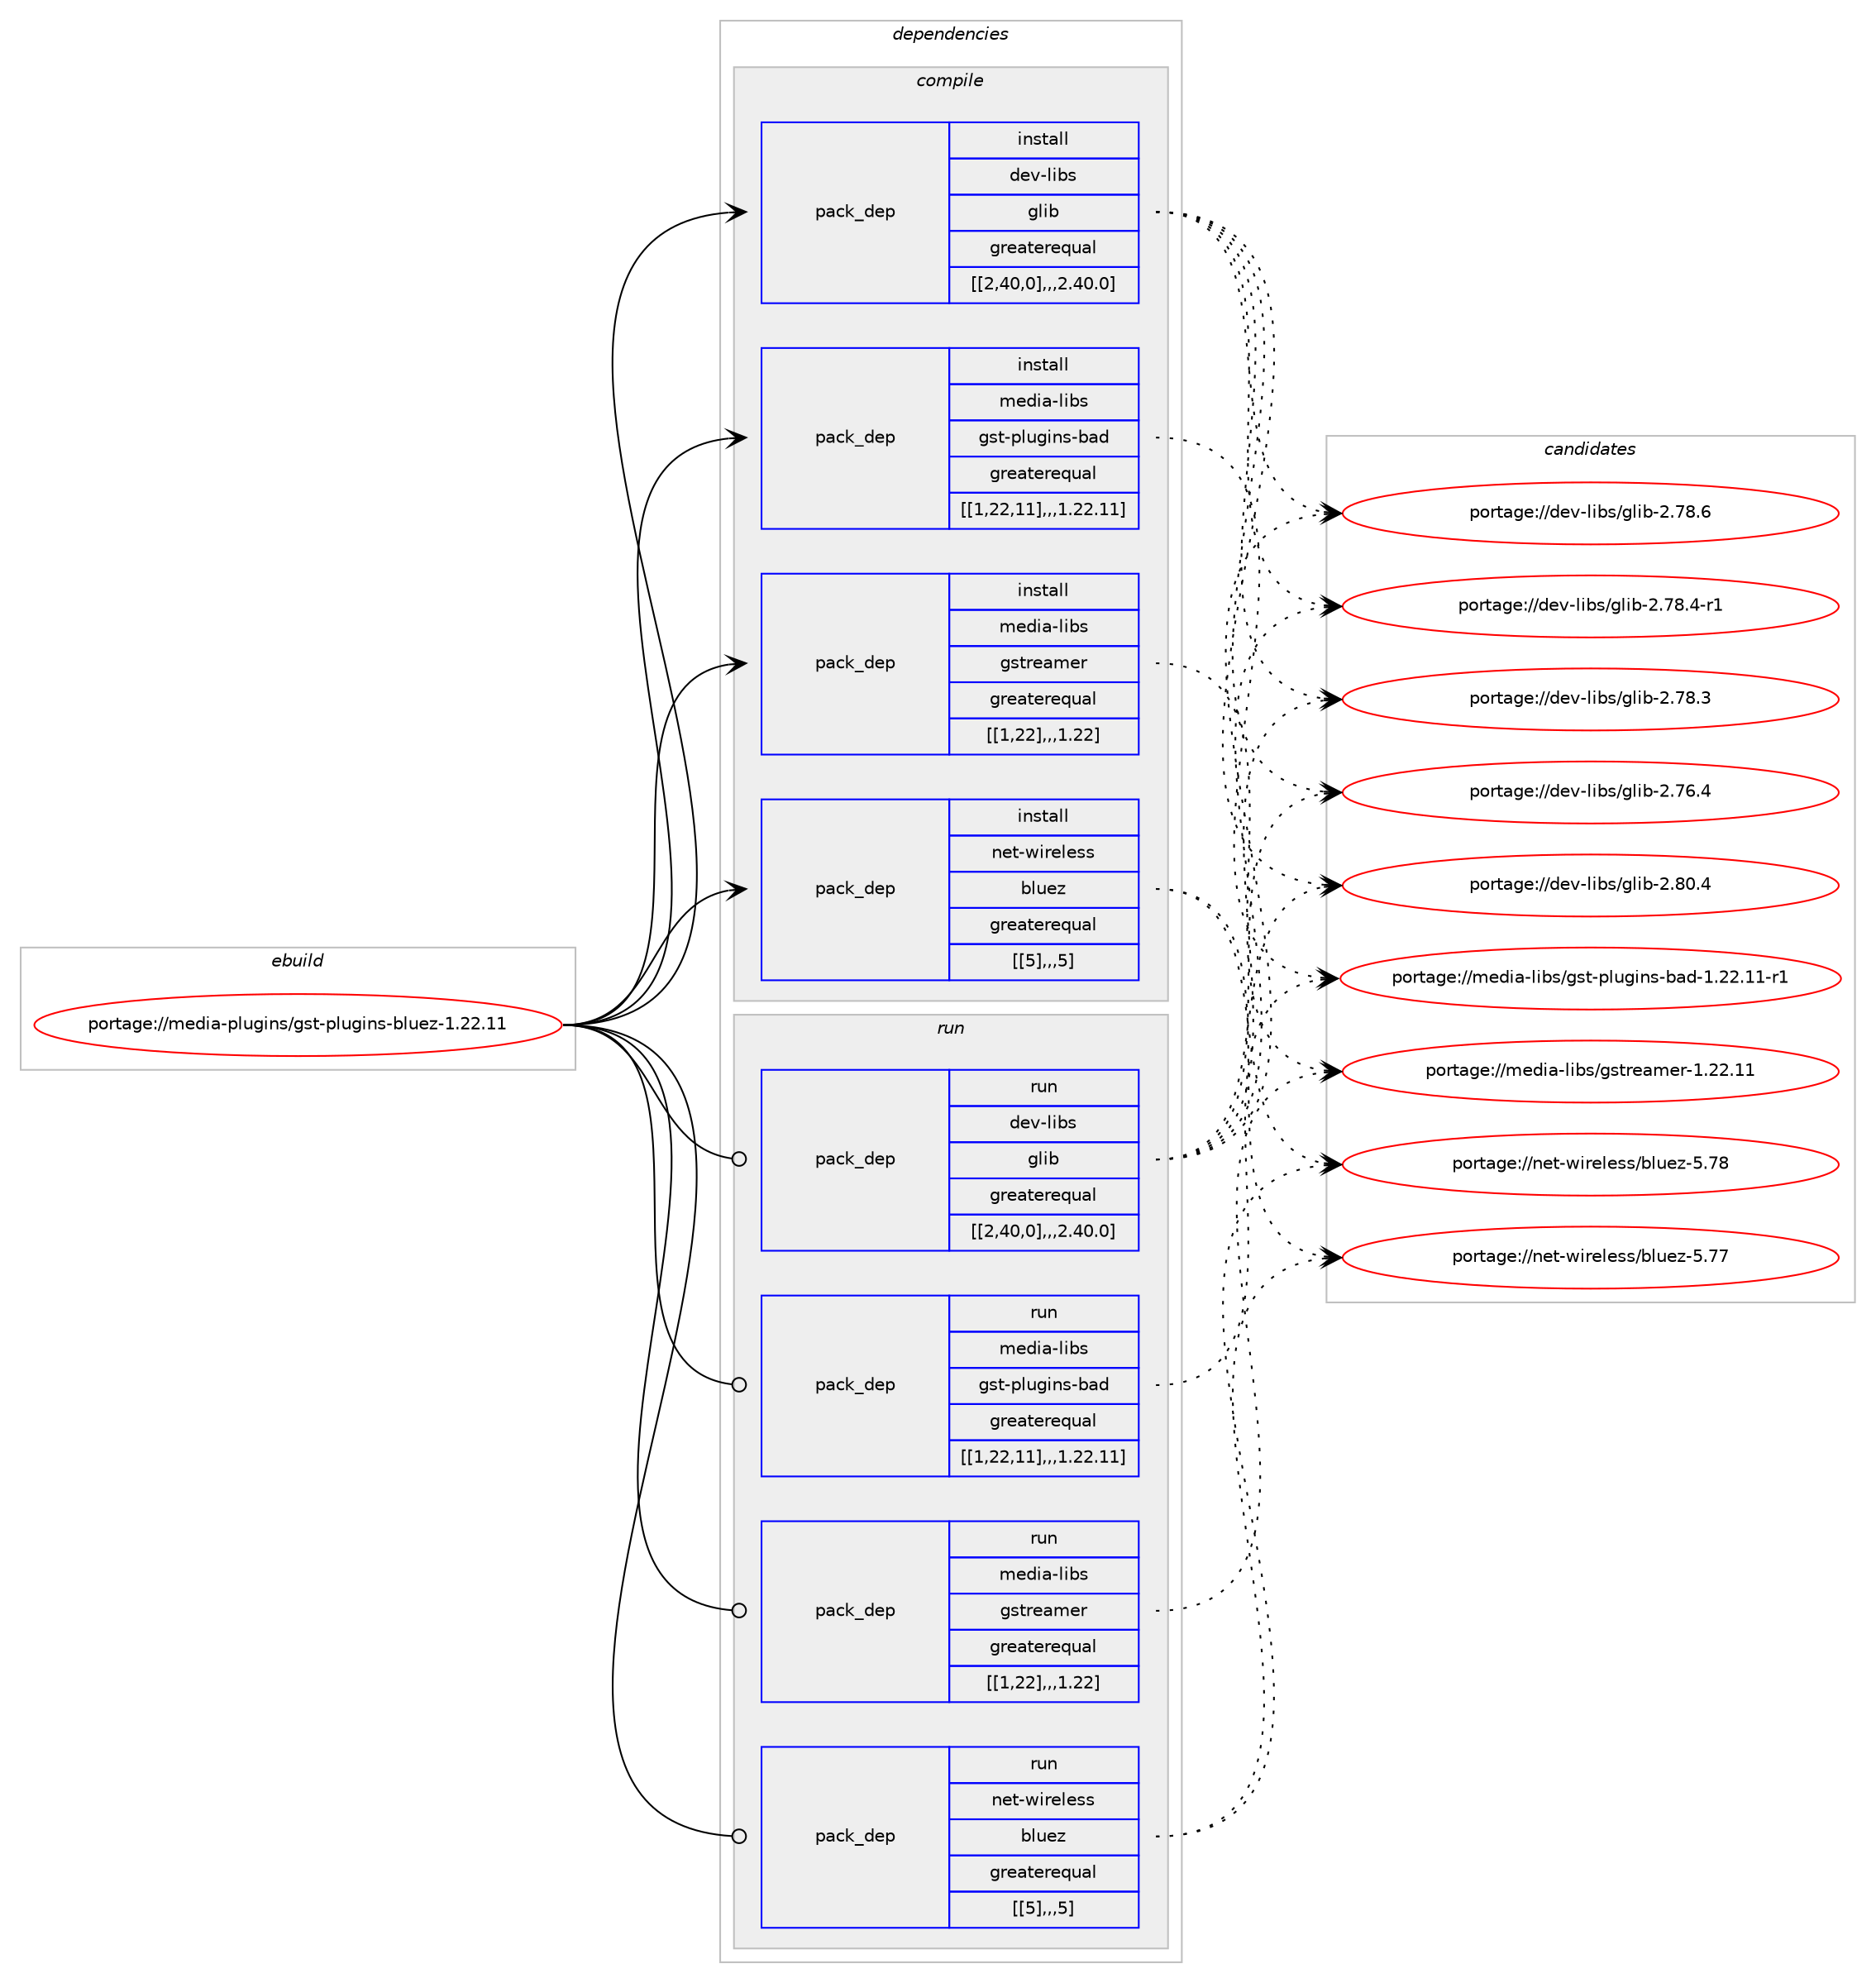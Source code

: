 digraph prolog {

# *************
# Graph options
# *************

newrank=true;
concentrate=true;
compound=true;
graph [rankdir=LR,fontname=Helvetica,fontsize=10,ranksep=1.5];#, ranksep=2.5, nodesep=0.2];
edge  [arrowhead=vee];
node  [fontname=Helvetica,fontsize=10];

# **********
# The ebuild
# **********

subgraph cluster_leftcol {
color=gray;
label=<<i>ebuild</i>>;
id [label="portage://media-plugins/gst-plugins-bluez-1.22.11", color=red, width=4, href="../media-plugins/gst-plugins-bluez-1.22.11.svg"];
}

# ****************
# The dependencies
# ****************

subgraph cluster_midcol {
color=gray;
label=<<i>dependencies</i>>;
subgraph cluster_compile {
fillcolor="#eeeeee";
style=filled;
label=<<i>compile</i>>;
subgraph pack242786 {
dependency329487 [label=<<TABLE BORDER="0" CELLBORDER="1" CELLSPACING="0" CELLPADDING="4" WIDTH="220"><TR><TD ROWSPAN="6" CELLPADDING="30">pack_dep</TD></TR><TR><TD WIDTH="110">install</TD></TR><TR><TD>dev-libs</TD></TR><TR><TD>glib</TD></TR><TR><TD>greaterequal</TD></TR><TR><TD>[[2,40,0],,,2.40.0]</TD></TR></TABLE>>, shape=none, color=blue];
}
id:e -> dependency329487:w [weight=20,style="solid",arrowhead="vee"];
subgraph pack242801 {
dependency329528 [label=<<TABLE BORDER="0" CELLBORDER="1" CELLSPACING="0" CELLPADDING="4" WIDTH="220"><TR><TD ROWSPAN="6" CELLPADDING="30">pack_dep</TD></TR><TR><TD WIDTH="110">install</TD></TR><TR><TD>media-libs</TD></TR><TR><TD>gst-plugins-bad</TD></TR><TR><TD>greaterequal</TD></TR><TR><TD>[[1,22,11],,,1.22.11]</TD></TR></TABLE>>, shape=none, color=blue];
}
id:e -> dependency329528:w [weight=20,style="solid",arrowhead="vee"];
subgraph pack242820 {
dependency329583 [label=<<TABLE BORDER="0" CELLBORDER="1" CELLSPACING="0" CELLPADDING="4" WIDTH="220"><TR><TD ROWSPAN="6" CELLPADDING="30">pack_dep</TD></TR><TR><TD WIDTH="110">install</TD></TR><TR><TD>media-libs</TD></TR><TR><TD>gstreamer</TD></TR><TR><TD>greaterequal</TD></TR><TR><TD>[[1,22],,,1.22]</TD></TR></TABLE>>, shape=none, color=blue];
}
id:e -> dependency329583:w [weight=20,style="solid",arrowhead="vee"];
subgraph pack242872 {
dependency329646 [label=<<TABLE BORDER="0" CELLBORDER="1" CELLSPACING="0" CELLPADDING="4" WIDTH="220"><TR><TD ROWSPAN="6" CELLPADDING="30">pack_dep</TD></TR><TR><TD WIDTH="110">install</TD></TR><TR><TD>net-wireless</TD></TR><TR><TD>bluez</TD></TR><TR><TD>greaterequal</TD></TR><TR><TD>[[5],,,5]</TD></TR></TABLE>>, shape=none, color=blue];
}
id:e -> dependency329646:w [weight=20,style="solid",arrowhead="vee"];
}
subgraph cluster_compileandrun {
fillcolor="#eeeeee";
style=filled;
label=<<i>compile and run</i>>;
}
subgraph cluster_run {
fillcolor="#eeeeee";
style=filled;
label=<<i>run</i>>;
subgraph pack242908 {
dependency329652 [label=<<TABLE BORDER="0" CELLBORDER="1" CELLSPACING="0" CELLPADDING="4" WIDTH="220"><TR><TD ROWSPAN="6" CELLPADDING="30">pack_dep</TD></TR><TR><TD WIDTH="110">run</TD></TR><TR><TD>dev-libs</TD></TR><TR><TD>glib</TD></TR><TR><TD>greaterequal</TD></TR><TR><TD>[[2,40,0],,,2.40.0]</TD></TR></TABLE>>, shape=none, color=blue];
}
id:e -> dependency329652:w [weight=20,style="solid",arrowhead="odot"];
subgraph pack242911 {
dependency329691 [label=<<TABLE BORDER="0" CELLBORDER="1" CELLSPACING="0" CELLPADDING="4" WIDTH="220"><TR><TD ROWSPAN="6" CELLPADDING="30">pack_dep</TD></TR><TR><TD WIDTH="110">run</TD></TR><TR><TD>media-libs</TD></TR><TR><TD>gst-plugins-bad</TD></TR><TR><TD>greaterequal</TD></TR><TR><TD>[[1,22,11],,,1.22.11]</TD></TR></TABLE>>, shape=none, color=blue];
}
id:e -> dependency329691:w [weight=20,style="solid",arrowhead="odot"];
subgraph pack242940 {
dependency329694 [label=<<TABLE BORDER="0" CELLBORDER="1" CELLSPACING="0" CELLPADDING="4" WIDTH="220"><TR><TD ROWSPAN="6" CELLPADDING="30">pack_dep</TD></TR><TR><TD WIDTH="110">run</TD></TR><TR><TD>media-libs</TD></TR><TR><TD>gstreamer</TD></TR><TR><TD>greaterequal</TD></TR><TR><TD>[[1,22],,,1.22]</TD></TR></TABLE>>, shape=none, color=blue];
}
id:e -> dependency329694:w [weight=20,style="solid",arrowhead="odot"];
subgraph pack242944 {
dependency329718 [label=<<TABLE BORDER="0" CELLBORDER="1" CELLSPACING="0" CELLPADDING="4" WIDTH="220"><TR><TD ROWSPAN="6" CELLPADDING="30">pack_dep</TD></TR><TR><TD WIDTH="110">run</TD></TR><TR><TD>net-wireless</TD></TR><TR><TD>bluez</TD></TR><TR><TD>greaterequal</TD></TR><TR><TD>[[5],,,5]</TD></TR></TABLE>>, shape=none, color=blue];
}
id:e -> dependency329718:w [weight=20,style="solid",arrowhead="odot"];
}
}

# **************
# The candidates
# **************

subgraph cluster_choices {
rank=same;
color=gray;
label=<<i>candidates</i>>;

subgraph choice241886 {
color=black;
nodesep=1;
choice1001011184510810598115471031081059845504656484652 [label="portage://dev-libs/glib-2.80.4", color=red, width=4,href="../dev-libs/glib-2.80.4.svg"];
choice1001011184510810598115471031081059845504655564654 [label="portage://dev-libs/glib-2.78.6", color=red, width=4,href="../dev-libs/glib-2.78.6.svg"];
choice10010111845108105981154710310810598455046555646524511449 [label="portage://dev-libs/glib-2.78.4-r1", color=red, width=4,href="../dev-libs/glib-2.78.4-r1.svg"];
choice1001011184510810598115471031081059845504655564651 [label="portage://dev-libs/glib-2.78.3", color=red, width=4,href="../dev-libs/glib-2.78.3.svg"];
choice1001011184510810598115471031081059845504655544652 [label="portage://dev-libs/glib-2.76.4", color=red, width=4,href="../dev-libs/glib-2.76.4.svg"];
dependency329487:e -> choice1001011184510810598115471031081059845504656484652:w [style=dotted,weight="100"];
dependency329487:e -> choice1001011184510810598115471031081059845504655564654:w [style=dotted,weight="100"];
dependency329487:e -> choice10010111845108105981154710310810598455046555646524511449:w [style=dotted,weight="100"];
dependency329487:e -> choice1001011184510810598115471031081059845504655564651:w [style=dotted,weight="100"];
dependency329487:e -> choice1001011184510810598115471031081059845504655544652:w [style=dotted,weight="100"];
}
subgraph choice241911 {
color=black;
nodesep=1;
choice109101100105974510810598115471031151164511210811710310511011545989710045494650504649494511449 [label="portage://media-libs/gst-plugins-bad-1.22.11-r1", color=red, width=4,href="../media-libs/gst-plugins-bad-1.22.11-r1.svg"];
dependency329528:e -> choice109101100105974510810598115471031151164511210811710310511011545989710045494650504649494511449:w [style=dotted,weight="100"];
}
subgraph choice241923 {
color=black;
nodesep=1;
choice10910110010597451081059811547103115116114101971091011144549465050464949 [label="portage://media-libs/gstreamer-1.22.11", color=red, width=4,href="../media-libs/gstreamer-1.22.11.svg"];
dependency329583:e -> choice10910110010597451081059811547103115116114101971091011144549465050464949:w [style=dotted,weight="100"];
}
subgraph choice241988 {
color=black;
nodesep=1;
choice1101011164511910511410110810111511547981081171011224553465556 [label="portage://net-wireless/bluez-5.78", color=red, width=4,href="../net-wireless/bluez-5.78.svg"];
choice1101011164511910511410110810111511547981081171011224553465555 [label="portage://net-wireless/bluez-5.77", color=red, width=4,href="../net-wireless/bluez-5.77.svg"];
dependency329646:e -> choice1101011164511910511410110810111511547981081171011224553465556:w [style=dotted,weight="100"];
dependency329646:e -> choice1101011164511910511410110810111511547981081171011224553465555:w [style=dotted,weight="100"];
}
subgraph choice241992 {
color=black;
nodesep=1;
choice1001011184510810598115471031081059845504656484652 [label="portage://dev-libs/glib-2.80.4", color=red, width=4,href="../dev-libs/glib-2.80.4.svg"];
choice1001011184510810598115471031081059845504655564654 [label="portage://dev-libs/glib-2.78.6", color=red, width=4,href="../dev-libs/glib-2.78.6.svg"];
choice10010111845108105981154710310810598455046555646524511449 [label="portage://dev-libs/glib-2.78.4-r1", color=red, width=4,href="../dev-libs/glib-2.78.4-r1.svg"];
choice1001011184510810598115471031081059845504655564651 [label="portage://dev-libs/glib-2.78.3", color=red, width=4,href="../dev-libs/glib-2.78.3.svg"];
choice1001011184510810598115471031081059845504655544652 [label="portage://dev-libs/glib-2.76.4", color=red, width=4,href="../dev-libs/glib-2.76.4.svg"];
dependency329652:e -> choice1001011184510810598115471031081059845504656484652:w [style=dotted,weight="100"];
dependency329652:e -> choice1001011184510810598115471031081059845504655564654:w [style=dotted,weight="100"];
dependency329652:e -> choice10010111845108105981154710310810598455046555646524511449:w [style=dotted,weight="100"];
dependency329652:e -> choice1001011184510810598115471031081059845504655564651:w [style=dotted,weight="100"];
dependency329652:e -> choice1001011184510810598115471031081059845504655544652:w [style=dotted,weight="100"];
}
subgraph choice242015 {
color=black;
nodesep=1;
choice109101100105974510810598115471031151164511210811710310511011545989710045494650504649494511449 [label="portage://media-libs/gst-plugins-bad-1.22.11-r1", color=red, width=4,href="../media-libs/gst-plugins-bad-1.22.11-r1.svg"];
dependency329691:e -> choice109101100105974510810598115471031151164511210811710310511011545989710045494650504649494511449:w [style=dotted,weight="100"];
}
subgraph choice242034 {
color=black;
nodesep=1;
choice10910110010597451081059811547103115116114101971091011144549465050464949 [label="portage://media-libs/gstreamer-1.22.11", color=red, width=4,href="../media-libs/gstreamer-1.22.11.svg"];
dependency329694:e -> choice10910110010597451081059811547103115116114101971091011144549465050464949:w [style=dotted,weight="100"];
}
subgraph choice242036 {
color=black;
nodesep=1;
choice1101011164511910511410110810111511547981081171011224553465556 [label="portage://net-wireless/bluez-5.78", color=red, width=4,href="../net-wireless/bluez-5.78.svg"];
choice1101011164511910511410110810111511547981081171011224553465555 [label="portage://net-wireless/bluez-5.77", color=red, width=4,href="../net-wireless/bluez-5.77.svg"];
dependency329718:e -> choice1101011164511910511410110810111511547981081171011224553465556:w [style=dotted,weight="100"];
dependency329718:e -> choice1101011164511910511410110810111511547981081171011224553465555:w [style=dotted,weight="100"];
}
}

}
